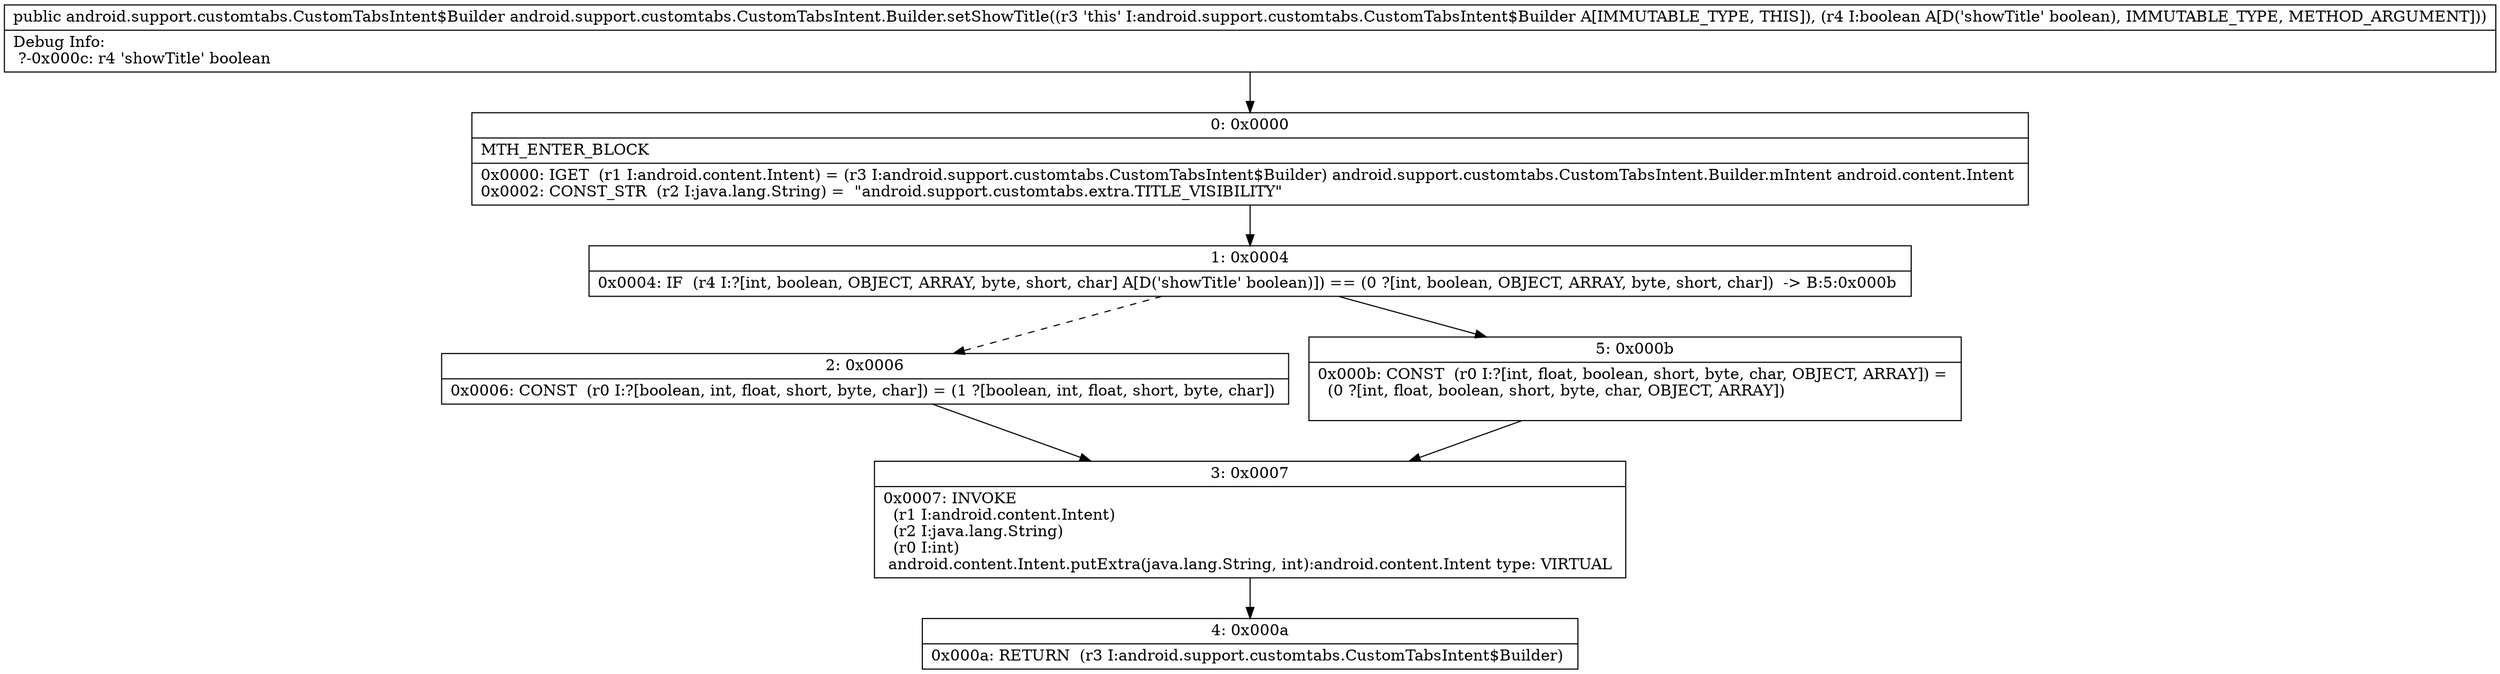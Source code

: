 digraph "CFG forandroid.support.customtabs.CustomTabsIntent.Builder.setShowTitle(Z)Landroid\/support\/customtabs\/CustomTabsIntent$Builder;" {
Node_0 [shape=record,label="{0\:\ 0x0000|MTH_ENTER_BLOCK\l|0x0000: IGET  (r1 I:android.content.Intent) = (r3 I:android.support.customtabs.CustomTabsIntent$Builder) android.support.customtabs.CustomTabsIntent.Builder.mIntent android.content.Intent \l0x0002: CONST_STR  (r2 I:java.lang.String) =  \"android.support.customtabs.extra.TITLE_VISIBILITY\" \l}"];
Node_1 [shape=record,label="{1\:\ 0x0004|0x0004: IF  (r4 I:?[int, boolean, OBJECT, ARRAY, byte, short, char] A[D('showTitle' boolean)]) == (0 ?[int, boolean, OBJECT, ARRAY, byte, short, char])  \-\> B:5:0x000b \l}"];
Node_2 [shape=record,label="{2\:\ 0x0006|0x0006: CONST  (r0 I:?[boolean, int, float, short, byte, char]) = (1 ?[boolean, int, float, short, byte, char]) \l}"];
Node_3 [shape=record,label="{3\:\ 0x0007|0x0007: INVOKE  \l  (r1 I:android.content.Intent)\l  (r2 I:java.lang.String)\l  (r0 I:int)\l android.content.Intent.putExtra(java.lang.String, int):android.content.Intent type: VIRTUAL \l}"];
Node_4 [shape=record,label="{4\:\ 0x000a|0x000a: RETURN  (r3 I:android.support.customtabs.CustomTabsIntent$Builder) \l}"];
Node_5 [shape=record,label="{5\:\ 0x000b|0x000b: CONST  (r0 I:?[int, float, boolean, short, byte, char, OBJECT, ARRAY]) = \l  (0 ?[int, float, boolean, short, byte, char, OBJECT, ARRAY])\l \l}"];
MethodNode[shape=record,label="{public android.support.customtabs.CustomTabsIntent$Builder android.support.customtabs.CustomTabsIntent.Builder.setShowTitle((r3 'this' I:android.support.customtabs.CustomTabsIntent$Builder A[IMMUTABLE_TYPE, THIS]), (r4 I:boolean A[D('showTitle' boolean), IMMUTABLE_TYPE, METHOD_ARGUMENT]))  | Debug Info:\l  ?\-0x000c: r4 'showTitle' boolean\l}"];
MethodNode -> Node_0;
Node_0 -> Node_1;
Node_1 -> Node_2[style=dashed];
Node_1 -> Node_5;
Node_2 -> Node_3;
Node_3 -> Node_4;
Node_5 -> Node_3;
}

